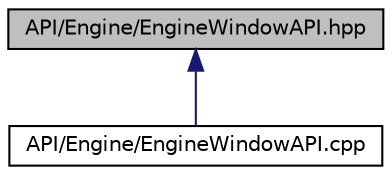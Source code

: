digraph "API/Engine/EngineWindowAPI.hpp"
{
 // LATEX_PDF_SIZE
  edge [fontname="Helvetica",fontsize="10",labelfontname="Helvetica",labelfontsize="10"];
  node [fontname="Helvetica",fontsize="10",shape=record];
  Node1 [label="API/Engine/EngineWindowAPI.hpp",height=0.2,width=0.4,color="black", fillcolor="grey75", style="filled", fontcolor="black",tooltip=" "];
  Node1 -> Node2 [dir="back",color="midnightblue",fontsize="10",style="solid",fontname="Helvetica"];
  Node2 [label="API/Engine/EngineWindowAPI.cpp",height=0.2,width=0.4,color="black", fillcolor="white", style="filled",URL="$_engine_window_a_p_i_8cpp.html",tooltip=" "];
}

